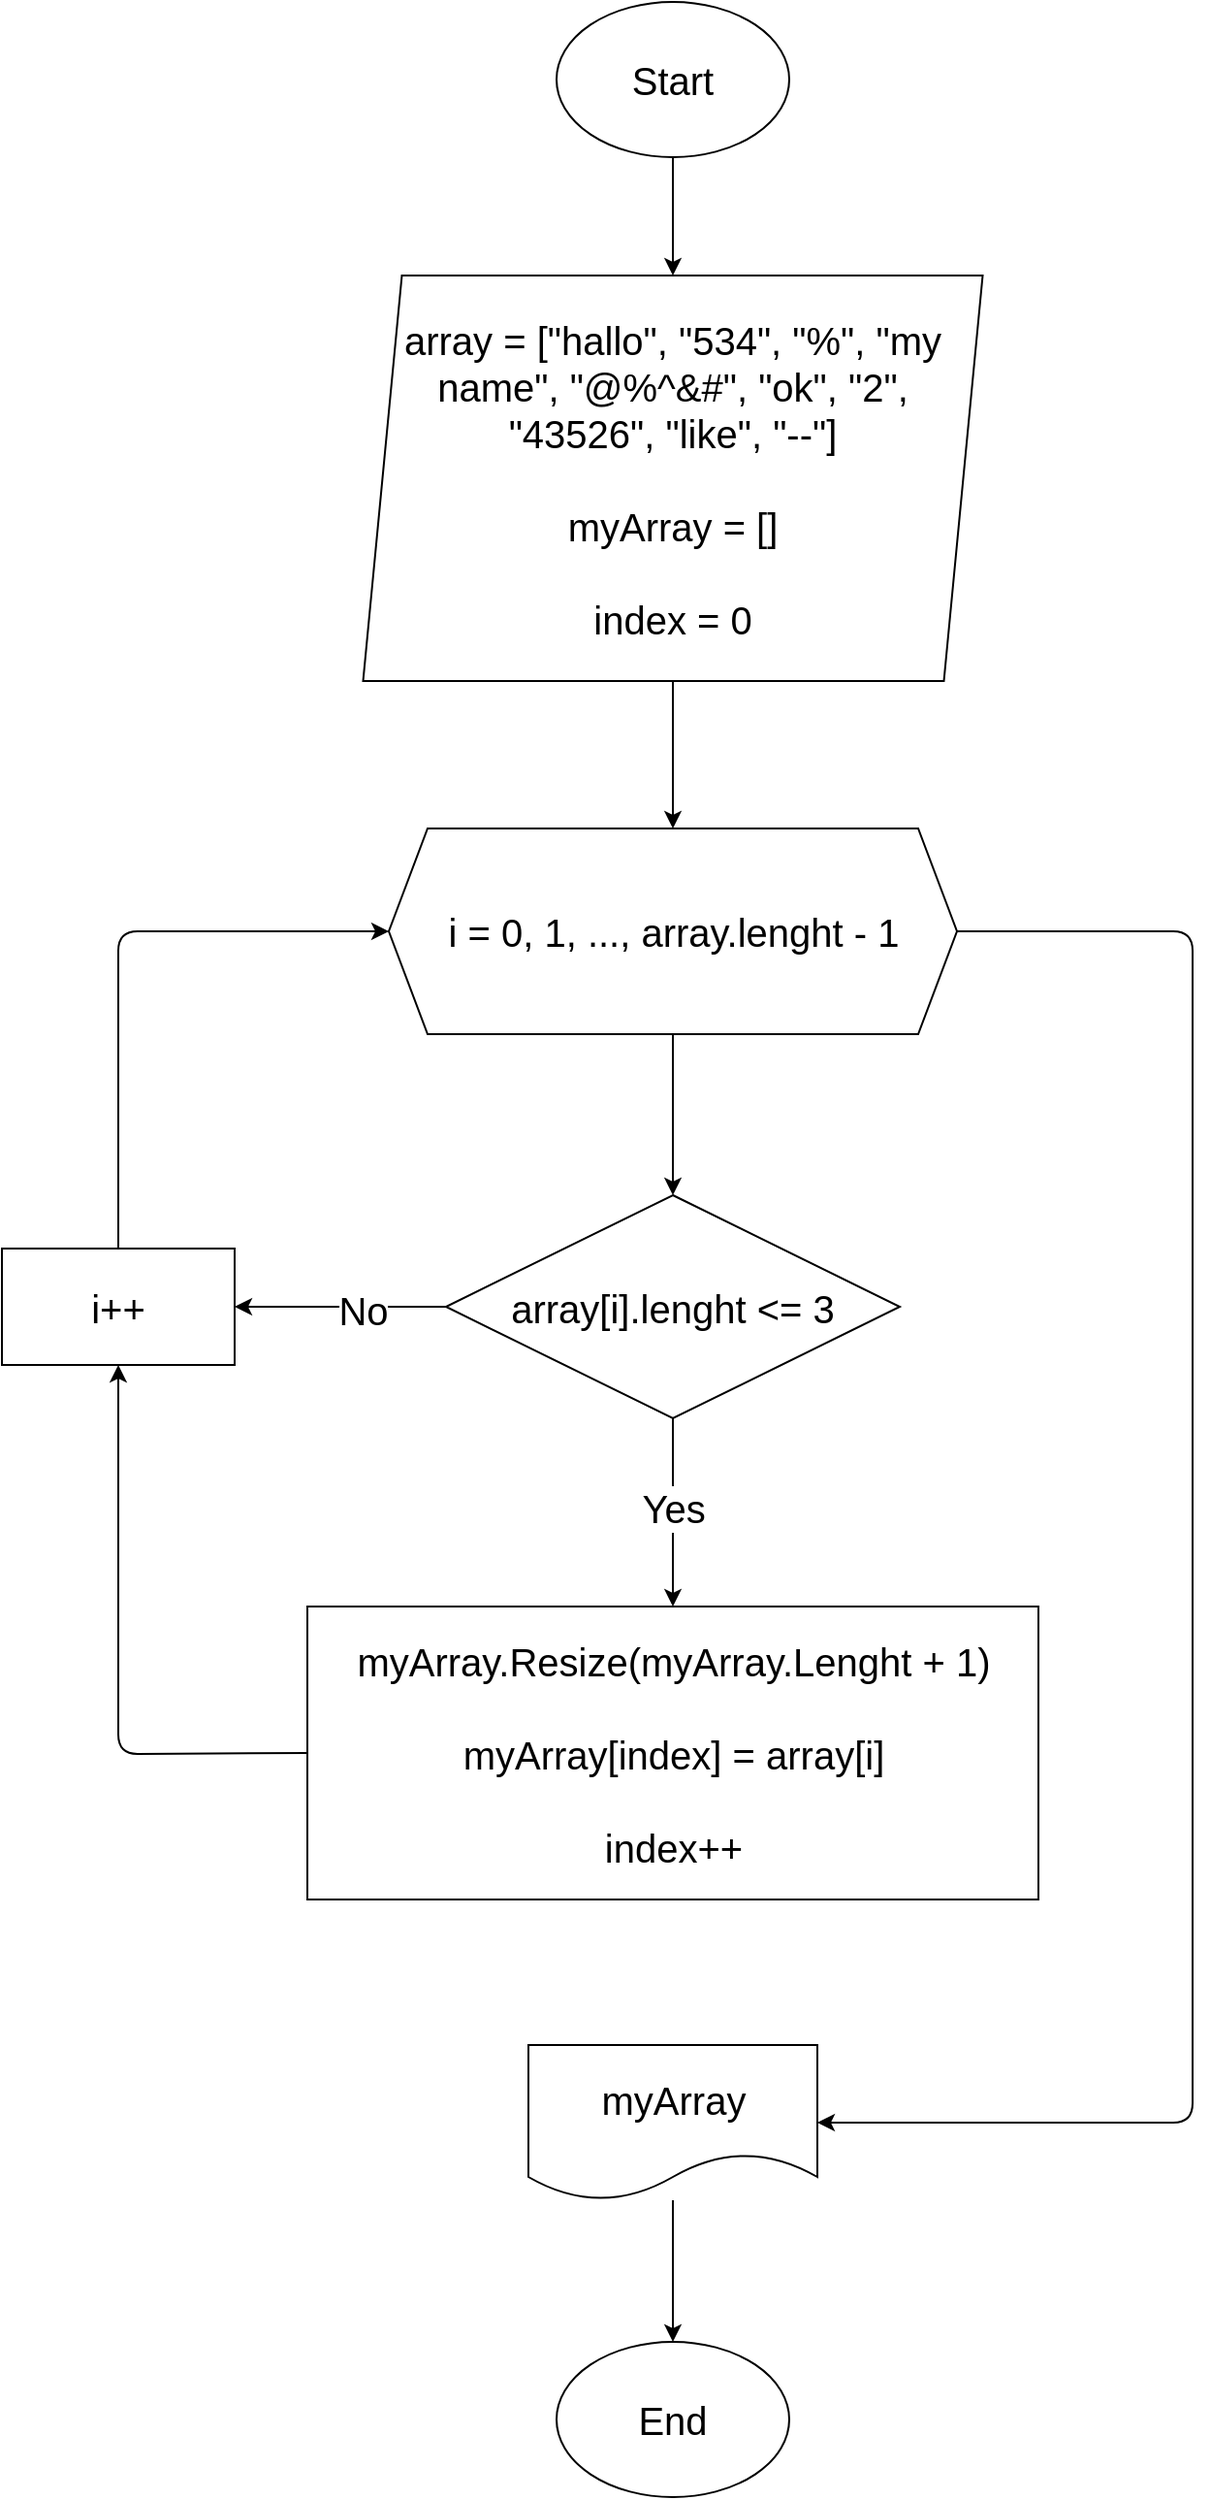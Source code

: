 <mxfile>
    <diagram id="r3YcXCwKN3y_uagZWX51" name="Page-1">
        <mxGraphModel dx="2594" dy="1354" grid="0" gridSize="10" guides="1" tooltips="1" connect="1" arrows="1" fold="1" page="0" pageScale="1" pageWidth="827" pageHeight="1169" math="0" shadow="0">
            <root>
                <mxCell id="0"/>
                <mxCell id="1" parent="0"/>
                <mxCell id="4" value="" style="edgeStyle=none;html=1;fontSize=20;" parent="1" source="2" target="3" edge="1">
                    <mxGeometry relative="1" as="geometry"/>
                </mxCell>
                <mxCell id="2" value="&lt;font style=&quot;font-size: 20px&quot;&gt;Start&lt;/font&gt;" style="ellipse;whiteSpace=wrap;html=1;" parent="1" vertex="1">
                    <mxGeometry x="-491" y="-465" width="120" height="80" as="geometry"/>
                </mxCell>
                <mxCell id="6" value="" style="edgeStyle=none;html=1;fontSize=20;" parent="1" source="3" target="5" edge="1">
                    <mxGeometry relative="1" as="geometry"/>
                </mxCell>
                <mxCell id="3" value="array = [&quot;hallo&quot;, &quot;534&quot;, &quot;%&quot;, &quot;my name&quot;, &quot;@%^&amp;amp;#&quot;, &quot;ok&quot;, &quot;2&quot;, &quot;43526&quot;, &quot;like&quot;, &quot;--&quot;]&lt;br&gt;&lt;br&gt;myArray = []&lt;br&gt;&lt;br&gt;index = 0" style="shape=parallelogram;perimeter=parallelogramPerimeter;whiteSpace=wrap;html=1;fixedSize=1;fontSize=20;" parent="1" vertex="1">
                    <mxGeometry x="-590.75" y="-324" width="319.5" height="209" as="geometry"/>
                </mxCell>
                <mxCell id="8" value="" style="edgeStyle=none;html=1;fontSize=20;" parent="1" source="5" target="7" edge="1">
                    <mxGeometry relative="1" as="geometry"/>
                </mxCell>
                <mxCell id="19" style="edgeStyle=none;html=1;exitX=1;exitY=0.5;exitDx=0;exitDy=0;entryX=1;entryY=0.5;entryDx=0;entryDy=0;fontSize=20;" parent="1" source="5" target="18" edge="1">
                    <mxGeometry relative="1" as="geometry">
                        <Array as="points">
                            <mxPoint x="-163" y="14"/>
                            <mxPoint x="-163" y="628"/>
                        </Array>
                    </mxGeometry>
                </mxCell>
                <mxCell id="5" value="i = 0, 1, ..., array.lenght - 1" style="shape=hexagon;perimeter=hexagonPerimeter2;whiteSpace=wrap;html=1;fixedSize=1;fontSize=20;" parent="1" vertex="1">
                    <mxGeometry x="-577.5" y="-39" width="293" height="106" as="geometry"/>
                </mxCell>
                <mxCell id="10" value="" style="edgeStyle=none;html=1;fontSize=20;" parent="1" source="7" target="9" edge="1">
                    <mxGeometry relative="1" as="geometry"/>
                </mxCell>
                <mxCell id="11" value="No" style="edgeLabel;html=1;align=center;verticalAlign=middle;resizable=0;points=[];fontSize=20;" parent="10" vertex="1" connectable="0">
                    <mxGeometry x="-0.199" relative="1" as="geometry">
                        <mxPoint y="1" as="offset"/>
                    </mxGeometry>
                </mxCell>
                <mxCell id="14" value="" style="edgeStyle=none;html=1;fontSize=20;" parent="1" source="7" target="13" edge="1">
                    <mxGeometry relative="1" as="geometry"/>
                </mxCell>
                <mxCell id="17" value="Yes" style="edgeLabel;html=1;align=center;verticalAlign=middle;resizable=0;points=[];fontSize=20;" parent="14" vertex="1" connectable="0">
                    <mxGeometry x="-0.337" y="1" relative="1" as="geometry">
                        <mxPoint x="-1" y="14" as="offset"/>
                    </mxGeometry>
                </mxCell>
                <mxCell id="7" value="array[i].lenght &amp;lt;= 3" style="rhombus;whiteSpace=wrap;html=1;fontSize=20;" parent="1" vertex="1">
                    <mxGeometry x="-548" y="150" width="234" height="115" as="geometry"/>
                </mxCell>
                <mxCell id="9" value="i++" style="rounded=0;whiteSpace=wrap;html=1;fontSize=20;" parent="1" vertex="1">
                    <mxGeometry x="-777" y="177.5" width="120" height="60" as="geometry"/>
                </mxCell>
                <mxCell id="12" value="" style="endArrow=classic;html=1;fontSize=20;exitX=0.5;exitY=0;exitDx=0;exitDy=0;entryX=0;entryY=0.5;entryDx=0;entryDy=0;" parent="1" source="9" target="5" edge="1">
                    <mxGeometry width="50" height="50" relative="1" as="geometry">
                        <mxPoint x="-719" y="81" as="sourcePoint"/>
                        <mxPoint x="-669" y="31" as="targetPoint"/>
                        <Array as="points">
                            <mxPoint x="-717" y="14"/>
                        </Array>
                    </mxGeometry>
                </mxCell>
                <mxCell id="15" style="edgeStyle=none;html=1;exitX=0;exitY=0.5;exitDx=0;exitDy=0;entryX=0.5;entryY=1;entryDx=0;entryDy=0;fontSize=20;" parent="1" source="13" target="9" edge="1">
                    <mxGeometry relative="1" as="geometry">
                        <Array as="points">
                            <mxPoint x="-717" y="438"/>
                        </Array>
                    </mxGeometry>
                </mxCell>
                <mxCell id="13" value="myArray.Resize(myArray.Lenght + 1)&lt;br&gt;&lt;br&gt;myArray[index] = array[i]&lt;br&gt;&lt;br&gt;index++&lt;br&gt;" style="rounded=0;whiteSpace=wrap;html=1;fontSize=20;" parent="1" vertex="1">
                    <mxGeometry x="-619.5" y="362" width="377" height="151" as="geometry"/>
                </mxCell>
                <mxCell id="21" value="" style="edgeStyle=none;html=1;fontSize=20;" parent="1" source="18" target="20" edge="1">
                    <mxGeometry relative="1" as="geometry"/>
                </mxCell>
                <mxCell id="18" value="myArray" style="shape=document;whiteSpace=wrap;html=1;boundedLbl=1;fontSize=20;" parent="1" vertex="1">
                    <mxGeometry x="-505.5" y="588" width="149" height="80" as="geometry"/>
                </mxCell>
                <mxCell id="20" value="End" style="ellipse;whiteSpace=wrap;html=1;fontSize=20;" parent="1" vertex="1">
                    <mxGeometry x="-491" y="741" width="120" height="80" as="geometry"/>
                </mxCell>
            </root>
        </mxGraphModel>
    </diagram>
</mxfile>